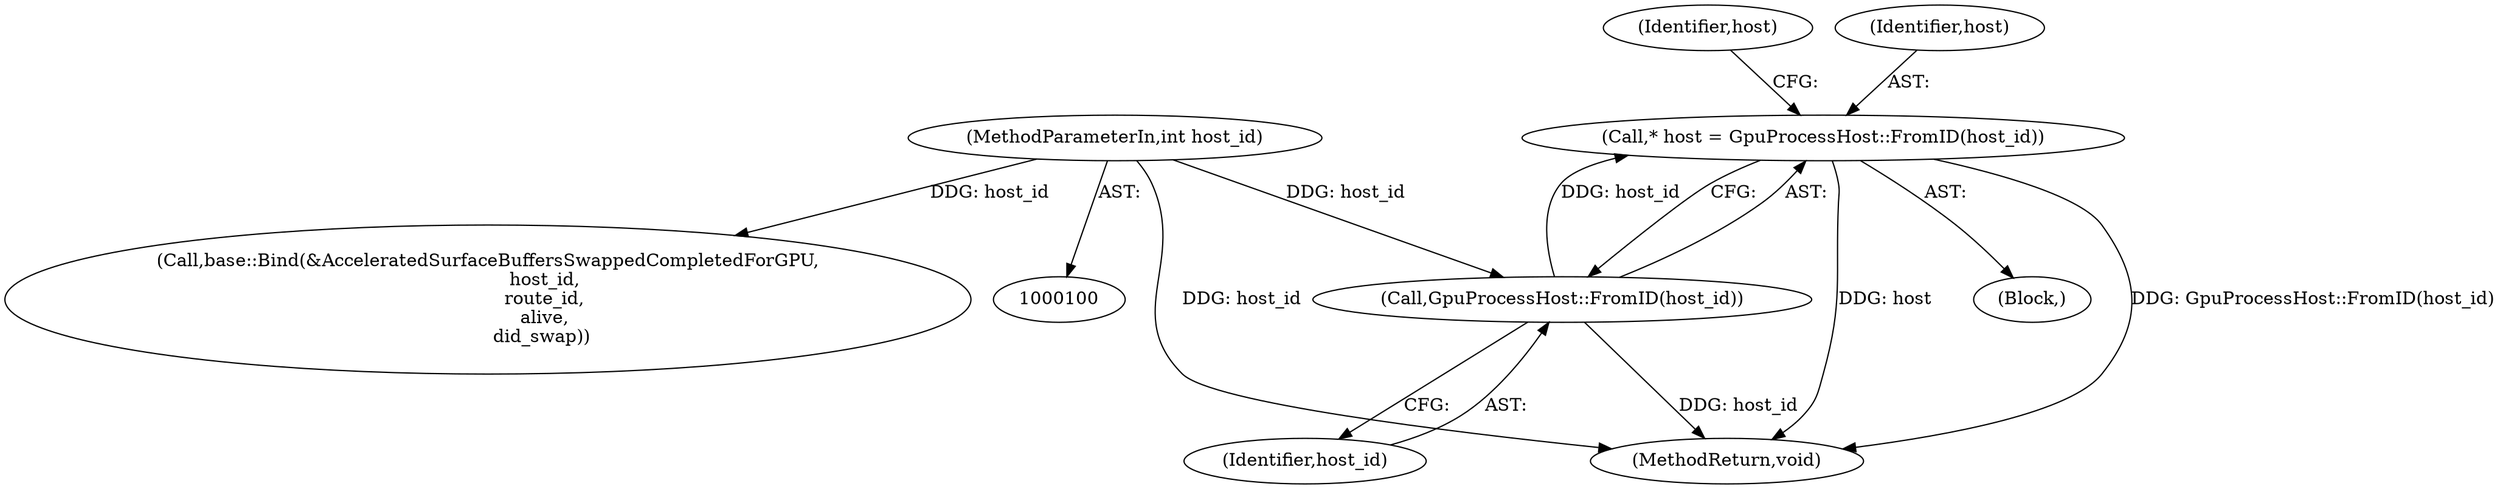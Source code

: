 digraph "0_Chrome_18d67244984a574ba2dd8779faabc0e3e34f4b76_1@pointer" {
"1000123" [label="(Call,* host = GpuProcessHost::FromID(host_id))"];
"1000125" [label="(Call,GpuProcessHost::FromID(host_id))"];
"1000101" [label="(MethodParameterIn,int host_id)"];
"1000128" [label="(Identifier,host)"];
"1000114" [label="(Call,base::Bind(&AcceleratedSurfaceBuffersSwappedCompletedForGPU,\n                    host_id,\n                    route_id,\n                    alive,\n                   did_swap))"];
"1000105" [label="(Block,)"];
"1000125" [label="(Call,GpuProcessHost::FromID(host_id))"];
"1000101" [label="(MethodParameterIn,int host_id)"];
"1000123" [label="(Call,* host = GpuProcessHost::FromID(host_id))"];
"1000124" [label="(Identifier,host)"];
"1000126" [label="(Identifier,host_id)"];
"1000137" [label="(MethodReturn,void)"];
"1000123" -> "1000105"  [label="AST: "];
"1000123" -> "1000125"  [label="CFG: "];
"1000124" -> "1000123"  [label="AST: "];
"1000125" -> "1000123"  [label="AST: "];
"1000128" -> "1000123"  [label="CFG: "];
"1000123" -> "1000137"  [label="DDG: GpuProcessHost::FromID(host_id)"];
"1000123" -> "1000137"  [label="DDG: host"];
"1000125" -> "1000123"  [label="DDG: host_id"];
"1000125" -> "1000126"  [label="CFG: "];
"1000126" -> "1000125"  [label="AST: "];
"1000125" -> "1000137"  [label="DDG: host_id"];
"1000101" -> "1000125"  [label="DDG: host_id"];
"1000101" -> "1000100"  [label="AST: "];
"1000101" -> "1000137"  [label="DDG: host_id"];
"1000101" -> "1000114"  [label="DDG: host_id"];
}

